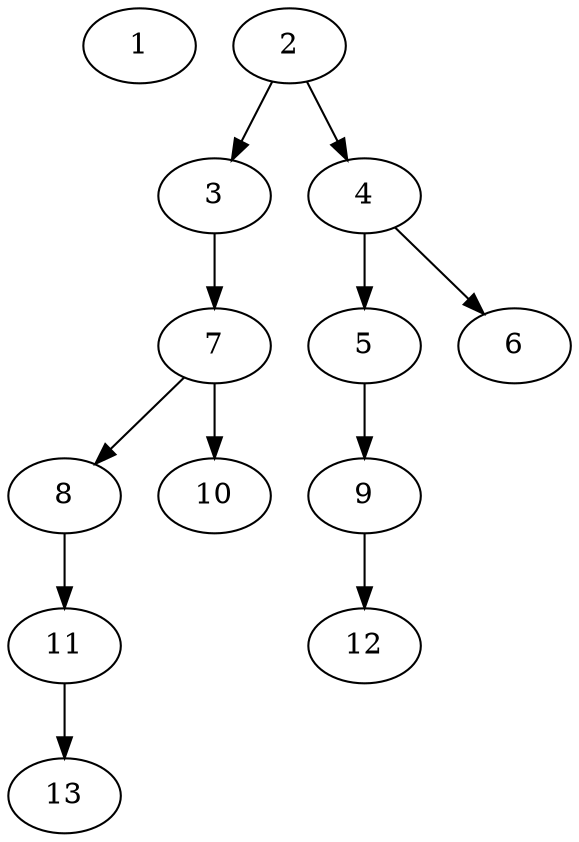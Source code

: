 // DAG (tier=1-easy, mode=compute, n=13, ccr=0.259, fat=0.481, density=0.298, regular=0.794, jump=0.067, mindata=262144, maxdata=2097152)
// DAG automatically generated by daggen at Sun Aug 24 16:33:32 2025
// /home/ermia/Project/Environments/daggen/bin/daggen --dot --ccr 0.259 --fat 0.481 --regular 0.794 --density 0.298 --jump 0.067 --mindata 262144 --maxdata 2097152 -n 13 
digraph G {
  1 [size="3226256282084179968", alpha="0.09", expect_size="1613128141042089984"]
  2 [size="12677670252509980", alpha="0.09", expect_size="6338835126254990"]
  2 -> 3 [size ="24903503839232"]
  2 -> 4 [size ="24903503839232"]
  3 [size="415989582513831936", alpha="0.18", expect_size="207994791256915968"]
  3 -> 7 [size ="4458050224128"]
  4 [size="8159253198750613504", alpha="0.04", expect_size="4079626599375306752"]
  4 -> 5 [size ="32423278542848"]
  4 -> 6 [size ="32423278542848"]
  5 [size="5000912816832512000", alpha="0.09", expect_size="2500456408416256000"]
  5 -> 9 [size ="23394988851200"]
  6 [size="638600201376506", alpha="0.15", expect_size="319300100688253"]
  7 [size="18872086298624000", alpha="0.13", expect_size="9436043149312000"]
  7 -> 8 [size ="567069900800"]
  7 -> 10 [size ="567069900800"]
  8 [size="127099647561826304", alpha="0.16", expect_size="63549823780913152"]
  8 -> 11 [size ="2022334005248"]
  9 [size="81268261999607808", alpha="0.18", expect_size="40634130999803904"]
  9 -> 12 [size ="1500965240832"]
  10 [size="19323791335159", alpha="0.05", expect_size="9661895667579"]
  11 [size="56689926675586248", alpha="0.16", expect_size="28344963337793124"]
  11 -> 13 [size ="27058428182528"]
  12 [size="932280446513054", alpha="0.16", expect_size="466140223256527"]
  13 [size="1440875335330562048", alpha="0.02", expect_size="720437667665281024"]
}